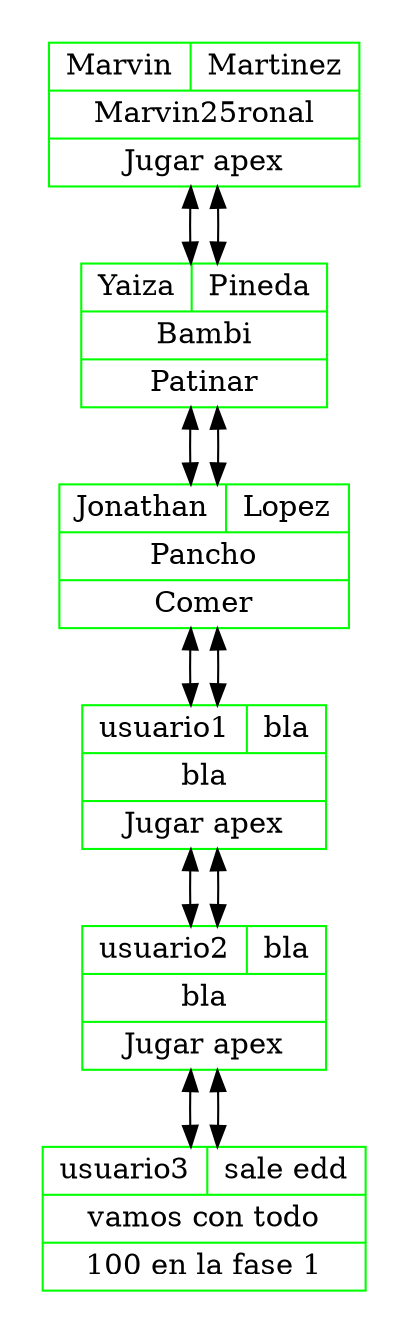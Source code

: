digraph G{
compound=true;
subgraph cluster1{style=invis;
edge[dir=both]
nodo1[shape=record,color=green,label="{{Marvin | Martinez } |Marvin25ronal | Jugar apex}"];
nodo2[shape=record,color=green,label="{{Yaiza | Pineda } |Bambi | Patinar}"];
nodo3[shape=record,color=green,label="{{Jonathan | Lopez } |Pancho | Comer}"];
nodo4[shape=record,color=green,label="{{usuario1 | bla } |bla | Jugar apex}"];
nodo5[shape=record,color=green,label="{{usuario2 | bla } |bla | Jugar apex}"];
nodo6[shape=record,color=green,label="{{usuario3 | sale edd } |vamos con todo | 100 en la fase 1}"];
nodo1 -> nodo2; 
nodo2 -> nodo1; 
nodo2 -> nodo3; 
nodo3 -> nodo2; 
nodo3 -> nodo4; 
nodo4 -> nodo3; 
nodo4 -> nodo5; 
nodo5 -> nodo4; 
nodo5 -> nodo6; 
nodo6 -> nodo5; 
}
}
